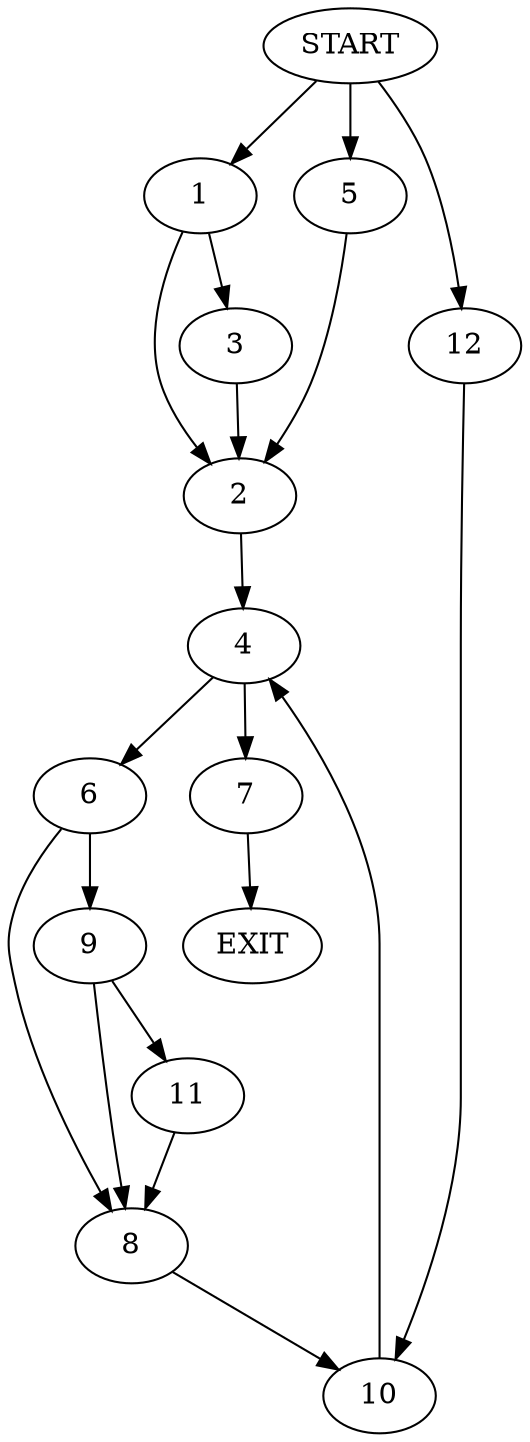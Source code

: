 digraph {
0 [label="START"]
13 [label="EXIT"]
0 -> 1
1 -> 2
1 -> 3
2 -> 4
3 -> 2
0 -> 5
5 -> 2
4 -> 6
4 -> 7
6 -> 8
6 -> 9
7 -> 13
8 -> 10
9 -> 8
9 -> 11
11 -> 8
10 -> 4
0 -> 12
12 -> 10
}
